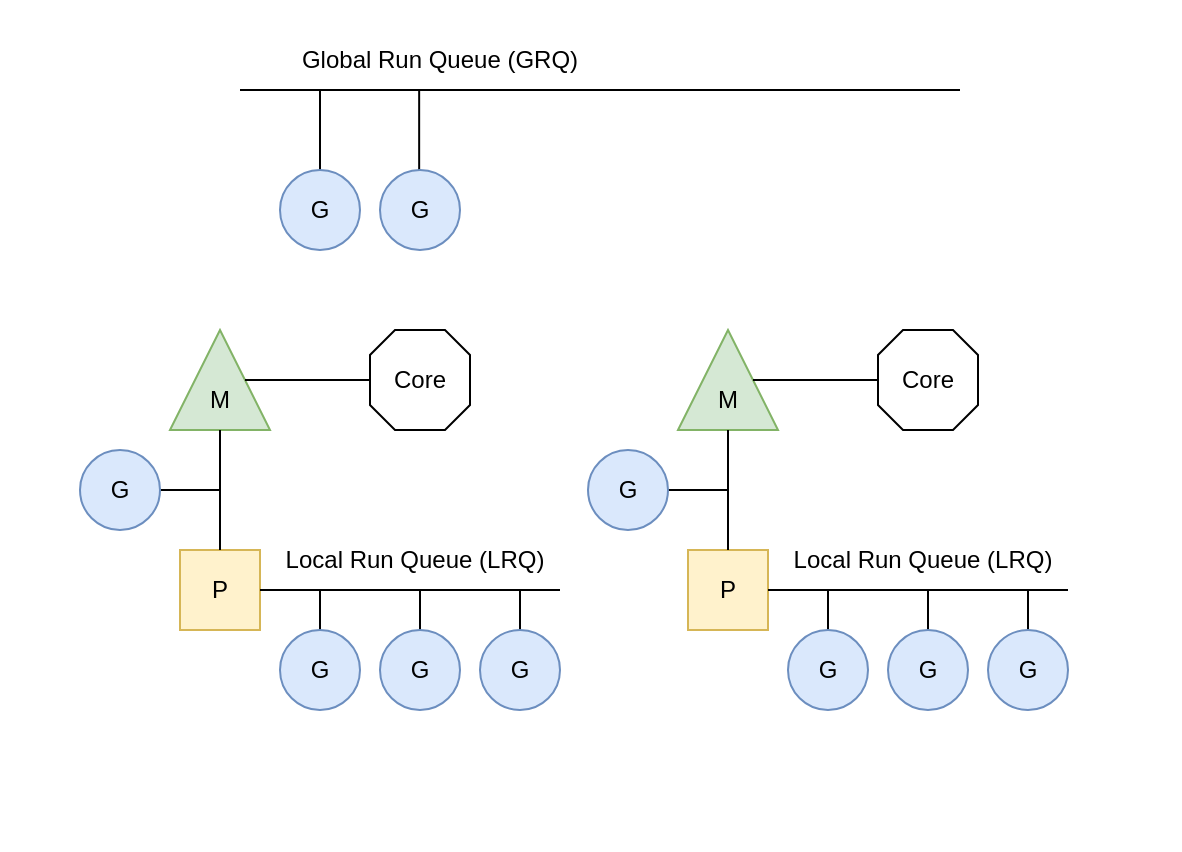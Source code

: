 <mxfile version="24.4.8" type="device">
  <diagram name="Страница — 1" id="M_9aOFABiwCSObLS5C-2">
    <mxGraphModel dx="1035" dy="756" grid="1" gridSize="10" guides="1" tooltips="1" connect="1" arrows="1" fold="1" page="1" pageScale="1" pageWidth="827" pageHeight="1169" math="0" shadow="0">
      <root>
        <mxCell id="0" />
        <mxCell id="1" parent="0" />
        <mxCell id="bYTFRtONIOl5rvXJ5vdI-38" value="" style="group" vertex="1" connectable="0" parent="1">
          <mxGeometry x="160" y="180" width="240" height="190" as="geometry" />
        </mxCell>
        <mxCell id="bYTFRtONIOl5rvXJ5vdI-8" value="" style="group" vertex="1" connectable="0" parent="bYTFRtONIOl5rvXJ5vdI-38">
          <mxGeometry x="45" width="50" height="50" as="geometry" />
        </mxCell>
        <mxCell id="bYTFRtONIOl5rvXJ5vdI-4" value="" style="verticalLabelPosition=bottom;verticalAlign=top;html=1;shape=mxgraph.basic.acute_triangle;dx=0.5;fillColor=#d5e8d4;strokeColor=#82b366;" vertex="1" parent="bYTFRtONIOl5rvXJ5vdI-8">
          <mxGeometry width="50" height="50" as="geometry" />
        </mxCell>
        <mxCell id="bYTFRtONIOl5rvXJ5vdI-7" value="M" style="text;html=1;align=center;verticalAlign=middle;whiteSpace=wrap;rounded=0;" vertex="1" parent="bYTFRtONIOl5rvXJ5vdI-8">
          <mxGeometry x="5" y="20" width="40" height="30" as="geometry" />
        </mxCell>
        <mxCell id="bYTFRtONIOl5rvXJ5vdI-5" style="edgeStyle=orthogonalEdgeStyle;rounded=0;orthogonalLoop=1;jettySize=auto;html=1;exitX=1;exitY=0.5;exitDx=0;exitDy=0;endArrow=none;endFill=0;" edge="1" parent="bYTFRtONIOl5rvXJ5vdI-38" source="bYTFRtONIOl5rvXJ5vdI-1">
          <mxGeometry relative="1" as="geometry">
            <mxPoint x="70" y="80" as="targetPoint" />
          </mxGeometry>
        </mxCell>
        <mxCell id="bYTFRtONIOl5rvXJ5vdI-1" value="G" style="ellipse;whiteSpace=wrap;html=1;aspect=fixed;fillColor=#dae8fc;strokeColor=#6c8ebf;" vertex="1" parent="bYTFRtONIOl5rvXJ5vdI-38">
          <mxGeometry y="60" width="40" height="40" as="geometry" />
        </mxCell>
        <mxCell id="bYTFRtONIOl5rvXJ5vdI-2" value="P" style="whiteSpace=wrap;html=1;aspect=fixed;fillColor=#fff2cc;strokeColor=#d6b656;" vertex="1" parent="bYTFRtONIOl5rvXJ5vdI-38">
          <mxGeometry x="50" y="110" width="40" height="40" as="geometry" />
        </mxCell>
        <mxCell id="bYTFRtONIOl5rvXJ5vdI-6" style="edgeStyle=orthogonalEdgeStyle;rounded=0;orthogonalLoop=1;jettySize=auto;html=1;exitX=0.5;exitY=1;exitDx=0;exitDy=0;exitPerimeter=0;entryX=0.5;entryY=0;entryDx=0;entryDy=0;endArrow=none;endFill=0;" edge="1" parent="bYTFRtONIOl5rvXJ5vdI-38" source="bYTFRtONIOl5rvXJ5vdI-4" target="bYTFRtONIOl5rvXJ5vdI-2">
          <mxGeometry relative="1" as="geometry" />
        </mxCell>
        <mxCell id="bYTFRtONIOl5rvXJ5vdI-9" value="" style="endArrow=none;html=1;rounded=0;exitX=1;exitY=0.5;exitDx=0;exitDy=0;" edge="1" parent="bYTFRtONIOl5rvXJ5vdI-38" source="bYTFRtONIOl5rvXJ5vdI-2">
          <mxGeometry width="50" height="50" relative="1" as="geometry">
            <mxPoint x="220" y="230" as="sourcePoint" />
            <mxPoint x="240" y="130" as="targetPoint" />
          </mxGeometry>
        </mxCell>
        <mxCell id="bYTFRtONIOl5rvXJ5vdI-13" style="edgeStyle=orthogonalEdgeStyle;rounded=0;orthogonalLoop=1;jettySize=auto;html=1;exitX=0.5;exitY=0;exitDx=0;exitDy=0;endArrow=none;endFill=0;" edge="1" parent="bYTFRtONIOl5rvXJ5vdI-38" source="bYTFRtONIOl5rvXJ5vdI-10">
          <mxGeometry relative="1" as="geometry">
            <mxPoint x="120" y="130" as="targetPoint" />
          </mxGeometry>
        </mxCell>
        <mxCell id="bYTFRtONIOl5rvXJ5vdI-10" value="G" style="ellipse;whiteSpace=wrap;html=1;aspect=fixed;fillColor=#dae8fc;strokeColor=#6c8ebf;" vertex="1" parent="bYTFRtONIOl5rvXJ5vdI-38">
          <mxGeometry x="100" y="150" width="40" height="40" as="geometry" />
        </mxCell>
        <mxCell id="bYTFRtONIOl5rvXJ5vdI-14" style="edgeStyle=orthogonalEdgeStyle;rounded=0;orthogonalLoop=1;jettySize=auto;html=1;exitX=0.5;exitY=0;exitDx=0;exitDy=0;endArrow=none;endFill=0;" edge="1" parent="bYTFRtONIOl5rvXJ5vdI-38" source="bYTFRtONIOl5rvXJ5vdI-11">
          <mxGeometry relative="1" as="geometry">
            <mxPoint x="170" y="130" as="targetPoint" />
          </mxGeometry>
        </mxCell>
        <mxCell id="bYTFRtONIOl5rvXJ5vdI-11" value="G" style="ellipse;whiteSpace=wrap;html=1;aspect=fixed;fillColor=#dae8fc;strokeColor=#6c8ebf;" vertex="1" parent="bYTFRtONIOl5rvXJ5vdI-38">
          <mxGeometry x="150" y="150" width="40" height="40" as="geometry" />
        </mxCell>
        <mxCell id="bYTFRtONIOl5rvXJ5vdI-15" style="edgeStyle=orthogonalEdgeStyle;rounded=0;orthogonalLoop=1;jettySize=auto;html=1;endArrow=none;endFill=0;" edge="1" parent="bYTFRtONIOl5rvXJ5vdI-38" source="bYTFRtONIOl5rvXJ5vdI-12">
          <mxGeometry relative="1" as="geometry">
            <mxPoint x="220" y="130" as="targetPoint" />
          </mxGeometry>
        </mxCell>
        <mxCell id="bYTFRtONIOl5rvXJ5vdI-12" value="G" style="ellipse;whiteSpace=wrap;html=1;aspect=fixed;fillColor=#dae8fc;strokeColor=#6c8ebf;" vertex="1" parent="bYTFRtONIOl5rvXJ5vdI-38">
          <mxGeometry x="200" y="150" width="40" height="40" as="geometry" />
        </mxCell>
        <mxCell id="bYTFRtONIOl5rvXJ5vdI-16" value="Local Run Queue (LRQ)" style="text;html=1;align=center;verticalAlign=middle;whiteSpace=wrap;rounded=0;" vertex="1" parent="bYTFRtONIOl5rvXJ5vdI-38">
          <mxGeometry x="95" y="100" width="145" height="30" as="geometry" />
        </mxCell>
        <mxCell id="bYTFRtONIOl5rvXJ5vdI-32" value="" style="verticalLabelPosition=bottom;verticalAlign=top;html=1;shape=mxgraph.basic.polygon;polyCoords=[[0.25,0],[0.75,0],[1,0.25],[1,0.75],[0.75,1],[0.25,1],[0,0.75],[0,0.25]];polyline=0;" vertex="1" parent="bYTFRtONIOl5rvXJ5vdI-38">
          <mxGeometry x="145" width="50" height="50" as="geometry" />
        </mxCell>
        <mxCell id="bYTFRtONIOl5rvXJ5vdI-35" value="" style="endArrow=none;html=1;rounded=0;exitX=0;exitY=0;exitDx=37.5;exitDy=25;exitPerimeter=0;" edge="1" parent="bYTFRtONIOl5rvXJ5vdI-38" source="bYTFRtONIOl5rvXJ5vdI-4" target="bYTFRtONIOl5rvXJ5vdI-32">
          <mxGeometry width="50" height="50" relative="1" as="geometry">
            <mxPoint x="110" y="40" as="sourcePoint" />
            <mxPoint x="120" y="10" as="targetPoint" />
          </mxGeometry>
        </mxCell>
        <mxCell id="bYTFRtONIOl5rvXJ5vdI-37" value="Core" style="text;html=1;align=center;verticalAlign=middle;whiteSpace=wrap;rounded=0;" vertex="1" parent="bYTFRtONIOl5rvXJ5vdI-38">
          <mxGeometry x="150" y="10" width="40" height="30" as="geometry" />
        </mxCell>
        <mxCell id="bYTFRtONIOl5rvXJ5vdI-39" value="" style="group" vertex="1" connectable="0" parent="1">
          <mxGeometry x="414" y="180" width="240" height="190" as="geometry" />
        </mxCell>
        <mxCell id="bYTFRtONIOl5rvXJ5vdI-40" value="" style="group" vertex="1" connectable="0" parent="bYTFRtONIOl5rvXJ5vdI-39">
          <mxGeometry x="45" width="50" height="50" as="geometry" />
        </mxCell>
        <mxCell id="bYTFRtONIOl5rvXJ5vdI-41" value="" style="verticalLabelPosition=bottom;verticalAlign=top;html=1;shape=mxgraph.basic.acute_triangle;dx=0.5;fillColor=#d5e8d4;strokeColor=#82b366;" vertex="1" parent="bYTFRtONIOl5rvXJ5vdI-40">
          <mxGeometry width="50" height="50" as="geometry" />
        </mxCell>
        <mxCell id="bYTFRtONIOl5rvXJ5vdI-42" value="M" style="text;html=1;align=center;verticalAlign=middle;whiteSpace=wrap;rounded=0;" vertex="1" parent="bYTFRtONIOl5rvXJ5vdI-40">
          <mxGeometry x="5" y="20" width="40" height="30" as="geometry" />
        </mxCell>
        <mxCell id="bYTFRtONIOl5rvXJ5vdI-43" style="edgeStyle=orthogonalEdgeStyle;rounded=0;orthogonalLoop=1;jettySize=auto;html=1;exitX=1;exitY=0.5;exitDx=0;exitDy=0;endArrow=none;endFill=0;" edge="1" parent="bYTFRtONIOl5rvXJ5vdI-39" source="bYTFRtONIOl5rvXJ5vdI-44">
          <mxGeometry relative="1" as="geometry">
            <mxPoint x="70" y="80" as="targetPoint" />
          </mxGeometry>
        </mxCell>
        <mxCell id="bYTFRtONIOl5rvXJ5vdI-44" value="G" style="ellipse;whiteSpace=wrap;html=1;aspect=fixed;fillColor=#dae8fc;strokeColor=#6c8ebf;" vertex="1" parent="bYTFRtONIOl5rvXJ5vdI-39">
          <mxGeometry y="60" width="40" height="40" as="geometry" />
        </mxCell>
        <mxCell id="bYTFRtONIOl5rvXJ5vdI-45" value="P" style="whiteSpace=wrap;html=1;aspect=fixed;fillColor=#fff2cc;strokeColor=#d6b656;" vertex="1" parent="bYTFRtONIOl5rvXJ5vdI-39">
          <mxGeometry x="50" y="110" width="40" height="40" as="geometry" />
        </mxCell>
        <mxCell id="bYTFRtONIOl5rvXJ5vdI-46" style="edgeStyle=orthogonalEdgeStyle;rounded=0;orthogonalLoop=1;jettySize=auto;html=1;exitX=0.5;exitY=1;exitDx=0;exitDy=0;exitPerimeter=0;entryX=0.5;entryY=0;entryDx=0;entryDy=0;endArrow=none;endFill=0;" edge="1" parent="bYTFRtONIOl5rvXJ5vdI-39" source="bYTFRtONIOl5rvXJ5vdI-41" target="bYTFRtONIOl5rvXJ5vdI-45">
          <mxGeometry relative="1" as="geometry" />
        </mxCell>
        <mxCell id="bYTFRtONIOl5rvXJ5vdI-47" value="" style="endArrow=none;html=1;rounded=0;exitX=1;exitY=0.5;exitDx=0;exitDy=0;" edge="1" parent="bYTFRtONIOl5rvXJ5vdI-39" source="bYTFRtONIOl5rvXJ5vdI-45">
          <mxGeometry width="50" height="50" relative="1" as="geometry">
            <mxPoint x="220" y="230" as="sourcePoint" />
            <mxPoint x="240" y="130" as="targetPoint" />
          </mxGeometry>
        </mxCell>
        <mxCell id="bYTFRtONIOl5rvXJ5vdI-48" style="edgeStyle=orthogonalEdgeStyle;rounded=0;orthogonalLoop=1;jettySize=auto;html=1;exitX=0.5;exitY=0;exitDx=0;exitDy=0;endArrow=none;endFill=0;" edge="1" parent="bYTFRtONIOl5rvXJ5vdI-39" source="bYTFRtONIOl5rvXJ5vdI-49">
          <mxGeometry relative="1" as="geometry">
            <mxPoint x="120" y="130" as="targetPoint" />
          </mxGeometry>
        </mxCell>
        <mxCell id="bYTFRtONIOl5rvXJ5vdI-49" value="G" style="ellipse;whiteSpace=wrap;html=1;aspect=fixed;fillColor=#dae8fc;strokeColor=#6c8ebf;" vertex="1" parent="bYTFRtONIOl5rvXJ5vdI-39">
          <mxGeometry x="100" y="150" width="40" height="40" as="geometry" />
        </mxCell>
        <mxCell id="bYTFRtONIOl5rvXJ5vdI-50" style="edgeStyle=orthogonalEdgeStyle;rounded=0;orthogonalLoop=1;jettySize=auto;html=1;exitX=0.5;exitY=0;exitDx=0;exitDy=0;endArrow=none;endFill=0;" edge="1" parent="bYTFRtONIOl5rvXJ5vdI-39" source="bYTFRtONIOl5rvXJ5vdI-51">
          <mxGeometry relative="1" as="geometry">
            <mxPoint x="170" y="130" as="targetPoint" />
          </mxGeometry>
        </mxCell>
        <mxCell id="bYTFRtONIOl5rvXJ5vdI-51" value="G" style="ellipse;whiteSpace=wrap;html=1;aspect=fixed;fillColor=#dae8fc;strokeColor=#6c8ebf;" vertex="1" parent="bYTFRtONIOl5rvXJ5vdI-39">
          <mxGeometry x="150" y="150" width="40" height="40" as="geometry" />
        </mxCell>
        <mxCell id="bYTFRtONIOl5rvXJ5vdI-52" style="edgeStyle=orthogonalEdgeStyle;rounded=0;orthogonalLoop=1;jettySize=auto;html=1;endArrow=none;endFill=0;" edge="1" parent="bYTFRtONIOl5rvXJ5vdI-39" source="bYTFRtONIOl5rvXJ5vdI-53">
          <mxGeometry relative="1" as="geometry">
            <mxPoint x="220" y="130" as="targetPoint" />
          </mxGeometry>
        </mxCell>
        <mxCell id="bYTFRtONIOl5rvXJ5vdI-53" value="G" style="ellipse;whiteSpace=wrap;html=1;aspect=fixed;fillColor=#dae8fc;strokeColor=#6c8ebf;" vertex="1" parent="bYTFRtONIOl5rvXJ5vdI-39">
          <mxGeometry x="200" y="150" width="40" height="40" as="geometry" />
        </mxCell>
        <mxCell id="bYTFRtONIOl5rvXJ5vdI-54" value="Local Run Queue (LRQ)" style="text;html=1;align=center;verticalAlign=middle;whiteSpace=wrap;rounded=0;" vertex="1" parent="bYTFRtONIOl5rvXJ5vdI-39">
          <mxGeometry x="95" y="100" width="145" height="30" as="geometry" />
        </mxCell>
        <mxCell id="bYTFRtONIOl5rvXJ5vdI-55" value="" style="verticalLabelPosition=bottom;verticalAlign=top;html=1;shape=mxgraph.basic.polygon;polyCoords=[[0.25,0],[0.75,0],[1,0.25],[1,0.75],[0.75,1],[0.25,1],[0,0.75],[0,0.25]];polyline=0;" vertex="1" parent="bYTFRtONIOl5rvXJ5vdI-39">
          <mxGeometry x="145" width="50" height="50" as="geometry" />
        </mxCell>
        <mxCell id="bYTFRtONIOl5rvXJ5vdI-56" value="" style="endArrow=none;html=1;rounded=0;exitX=0;exitY=0;exitDx=37.5;exitDy=25;exitPerimeter=0;" edge="1" parent="bYTFRtONIOl5rvXJ5vdI-39" source="bYTFRtONIOl5rvXJ5vdI-41" target="bYTFRtONIOl5rvXJ5vdI-55">
          <mxGeometry width="50" height="50" relative="1" as="geometry">
            <mxPoint x="110" y="40" as="sourcePoint" />
            <mxPoint x="120" y="10" as="targetPoint" />
          </mxGeometry>
        </mxCell>
        <mxCell id="bYTFRtONIOl5rvXJ5vdI-57" value="Core" style="text;html=1;align=center;verticalAlign=middle;whiteSpace=wrap;rounded=0;" vertex="1" parent="bYTFRtONIOl5rvXJ5vdI-39">
          <mxGeometry x="150" y="10" width="40" height="30" as="geometry" />
        </mxCell>
        <mxCell id="bYTFRtONIOl5rvXJ5vdI-58" value="" style="endArrow=none;html=1;rounded=0;" edge="1" parent="1">
          <mxGeometry width="50" height="50" relative="1" as="geometry">
            <mxPoint x="240" y="60" as="sourcePoint" />
            <mxPoint x="600" y="60" as="targetPoint" />
          </mxGeometry>
        </mxCell>
        <mxCell id="bYTFRtONIOl5rvXJ5vdI-59" value="Global Run Queue (GRQ)" style="text;html=1;align=center;verticalAlign=middle;whiteSpace=wrap;rounded=0;" vertex="1" parent="1">
          <mxGeometry x="240" y="30" width="200" height="30" as="geometry" />
        </mxCell>
        <mxCell id="bYTFRtONIOl5rvXJ5vdI-60" value="" style="endArrow=none;html=1;rounded=0;" edge="1" parent="1">
          <mxGeometry width="50" height="50" relative="1" as="geometry">
            <mxPoint x="280" y="100" as="sourcePoint" />
            <mxPoint x="280" y="60" as="targetPoint" />
          </mxGeometry>
        </mxCell>
        <mxCell id="bYTFRtONIOl5rvXJ5vdI-61" value="" style="endArrow=none;html=1;rounded=0;" edge="1" parent="1">
          <mxGeometry width="50" height="50" relative="1" as="geometry">
            <mxPoint x="329.58" y="100" as="sourcePoint" />
            <mxPoint x="329.58" y="60" as="targetPoint" />
          </mxGeometry>
        </mxCell>
        <mxCell id="bYTFRtONIOl5rvXJ5vdI-62" value="G" style="ellipse;whiteSpace=wrap;html=1;aspect=fixed;fillColor=#dae8fc;strokeColor=#6c8ebf;" vertex="1" parent="1">
          <mxGeometry x="260" y="100" width="40" height="40" as="geometry" />
        </mxCell>
        <mxCell id="bYTFRtONIOl5rvXJ5vdI-63" value="G" style="ellipse;whiteSpace=wrap;html=1;aspect=fixed;fillColor=#dae8fc;strokeColor=#6c8ebf;" vertex="1" parent="1">
          <mxGeometry x="310" y="100" width="40" height="40" as="geometry" />
        </mxCell>
        <mxCell id="bYTFRtONIOl5rvXJ5vdI-64" value="" style="rounded=0;whiteSpace=wrap;html=1;fillColor=none;strokeColor=none;" vertex="1" parent="1">
          <mxGeometry x="120" y="15" width="590" height="425" as="geometry" />
        </mxCell>
      </root>
    </mxGraphModel>
  </diagram>
</mxfile>
